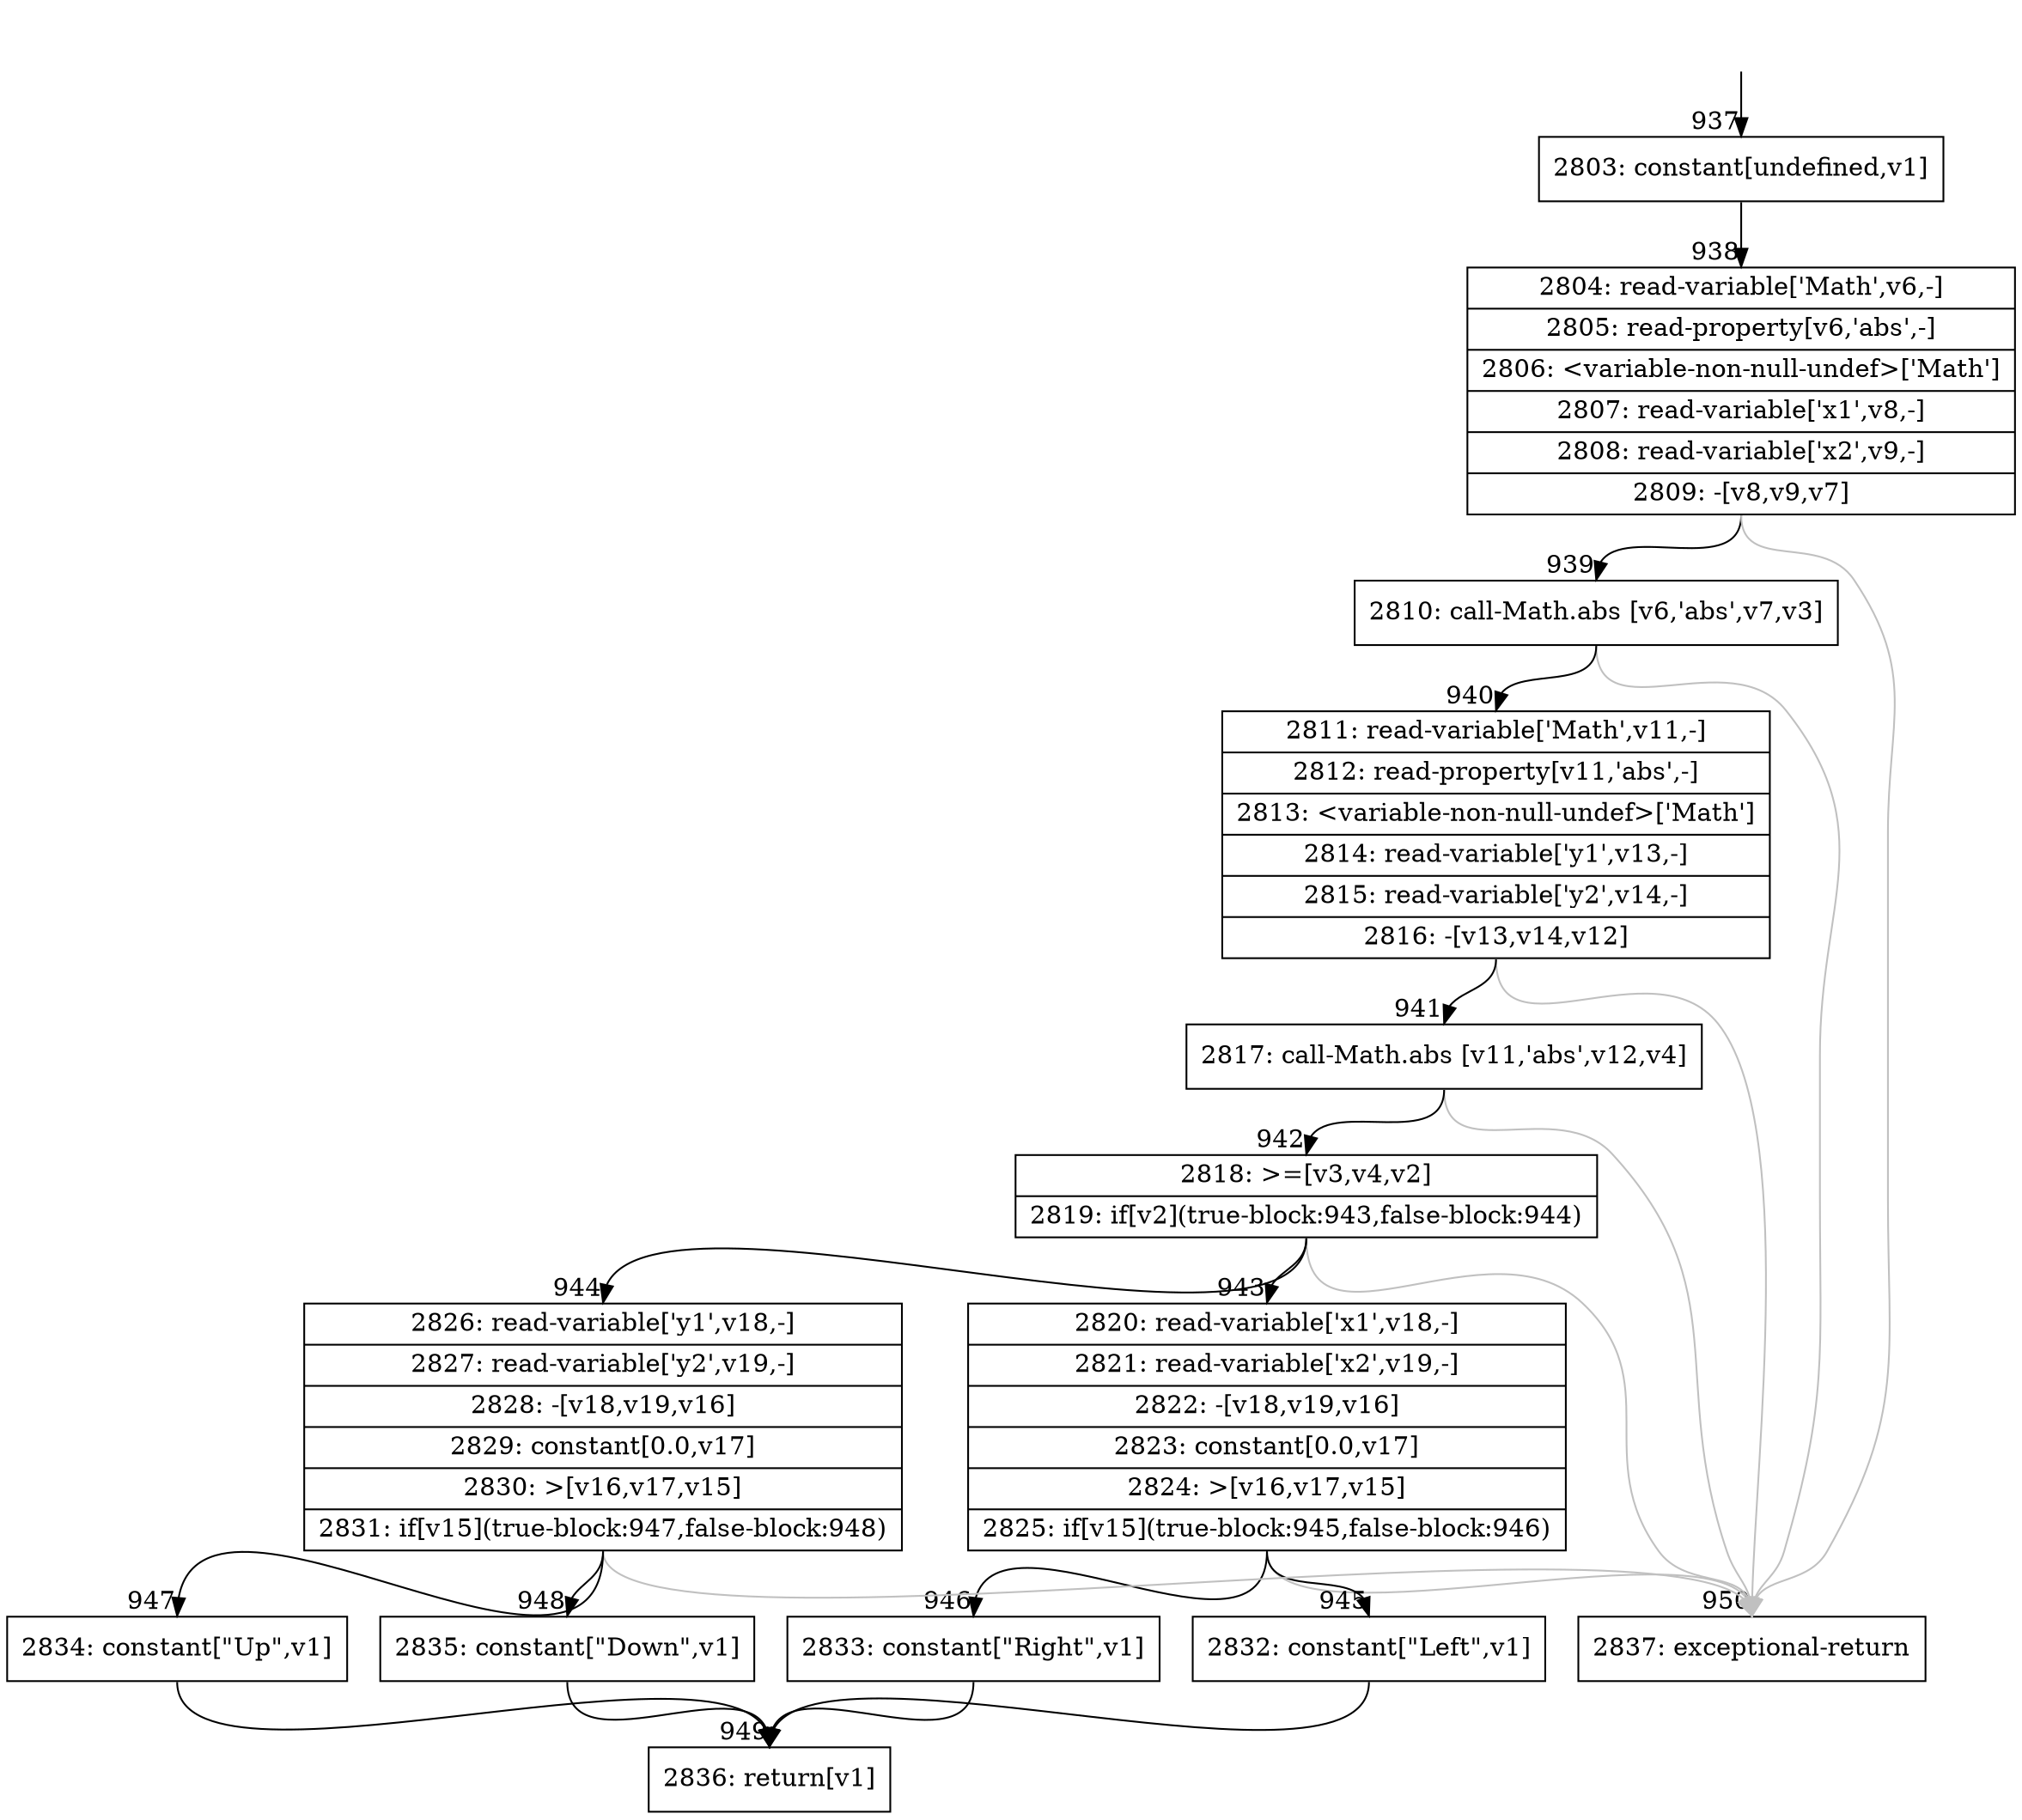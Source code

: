 digraph {
rankdir="TD"
BB_entry75[shape=none,label=""];
BB_entry75 -> BB937 [tailport=s, headport=n, headlabel="    937"]
BB937 [shape=record label="{2803: constant[undefined,v1]}" ] 
BB937 -> BB938 [tailport=s, headport=n, headlabel="      938"]
BB938 [shape=record label="{2804: read-variable['Math',v6,-]|2805: read-property[v6,'abs',-]|2806: \<variable-non-null-undef\>['Math']|2807: read-variable['x1',v8,-]|2808: read-variable['x2',v9,-]|2809: -[v8,v9,v7]}" ] 
BB938 -> BB939 [tailport=s, headport=n, headlabel="      939"]
BB938 -> BB950 [tailport=s, headport=n, color=gray, headlabel="      950"]
BB939 [shape=record label="{2810: call-Math.abs [v6,'abs',v7,v3]}" ] 
BB939 -> BB940 [tailport=s, headport=n, headlabel="      940"]
BB939 -> BB950 [tailport=s, headport=n, color=gray]
BB940 [shape=record label="{2811: read-variable['Math',v11,-]|2812: read-property[v11,'abs',-]|2813: \<variable-non-null-undef\>['Math']|2814: read-variable['y1',v13,-]|2815: read-variable['y2',v14,-]|2816: -[v13,v14,v12]}" ] 
BB940 -> BB941 [tailport=s, headport=n, headlabel="      941"]
BB940 -> BB950 [tailport=s, headport=n, color=gray]
BB941 [shape=record label="{2817: call-Math.abs [v11,'abs',v12,v4]}" ] 
BB941 -> BB942 [tailport=s, headport=n, headlabel="      942"]
BB941 -> BB950 [tailport=s, headport=n, color=gray]
BB942 [shape=record label="{2818: \>=[v3,v4,v2]|2819: if[v2](true-block:943,false-block:944)}" ] 
BB942 -> BB943 [tailport=s, headport=n, headlabel="      943"]
BB942 -> BB944 [tailport=s, headport=n, headlabel="      944"]
BB942 -> BB950 [tailport=s, headport=n, color=gray]
BB943 [shape=record label="{2820: read-variable['x1',v18,-]|2821: read-variable['x2',v19,-]|2822: -[v18,v19,v16]|2823: constant[0.0,v17]|2824: \>[v16,v17,v15]|2825: if[v15](true-block:945,false-block:946)}" ] 
BB943 -> BB945 [tailport=s, headport=n, headlabel="      945"]
BB943 -> BB946 [tailport=s, headport=n, headlabel="      946"]
BB943 -> BB950 [tailport=s, headport=n, color=gray]
BB944 [shape=record label="{2826: read-variable['y1',v18,-]|2827: read-variable['y2',v19,-]|2828: -[v18,v19,v16]|2829: constant[0.0,v17]|2830: \>[v16,v17,v15]|2831: if[v15](true-block:947,false-block:948)}" ] 
BB944 -> BB947 [tailport=s, headport=n, headlabel="      947"]
BB944 -> BB948 [tailport=s, headport=n, headlabel="      948"]
BB944 -> BB950 [tailport=s, headport=n, color=gray]
BB945 [shape=record label="{2832: constant[\"Left\",v1]}" ] 
BB945 -> BB949 [tailport=s, headport=n, headlabel="      949"]
BB946 [shape=record label="{2833: constant[\"Right\",v1]}" ] 
BB946 -> BB949 [tailport=s, headport=n]
BB947 [shape=record label="{2834: constant[\"Up\",v1]}" ] 
BB947 -> BB949 [tailport=s, headport=n]
BB948 [shape=record label="{2835: constant[\"Down\",v1]}" ] 
BB948 -> BB949 [tailport=s, headport=n]
BB949 [shape=record label="{2836: return[v1]}" ] 
BB950 [shape=record label="{2837: exceptional-return}" ] 
//#$~ 733
}
